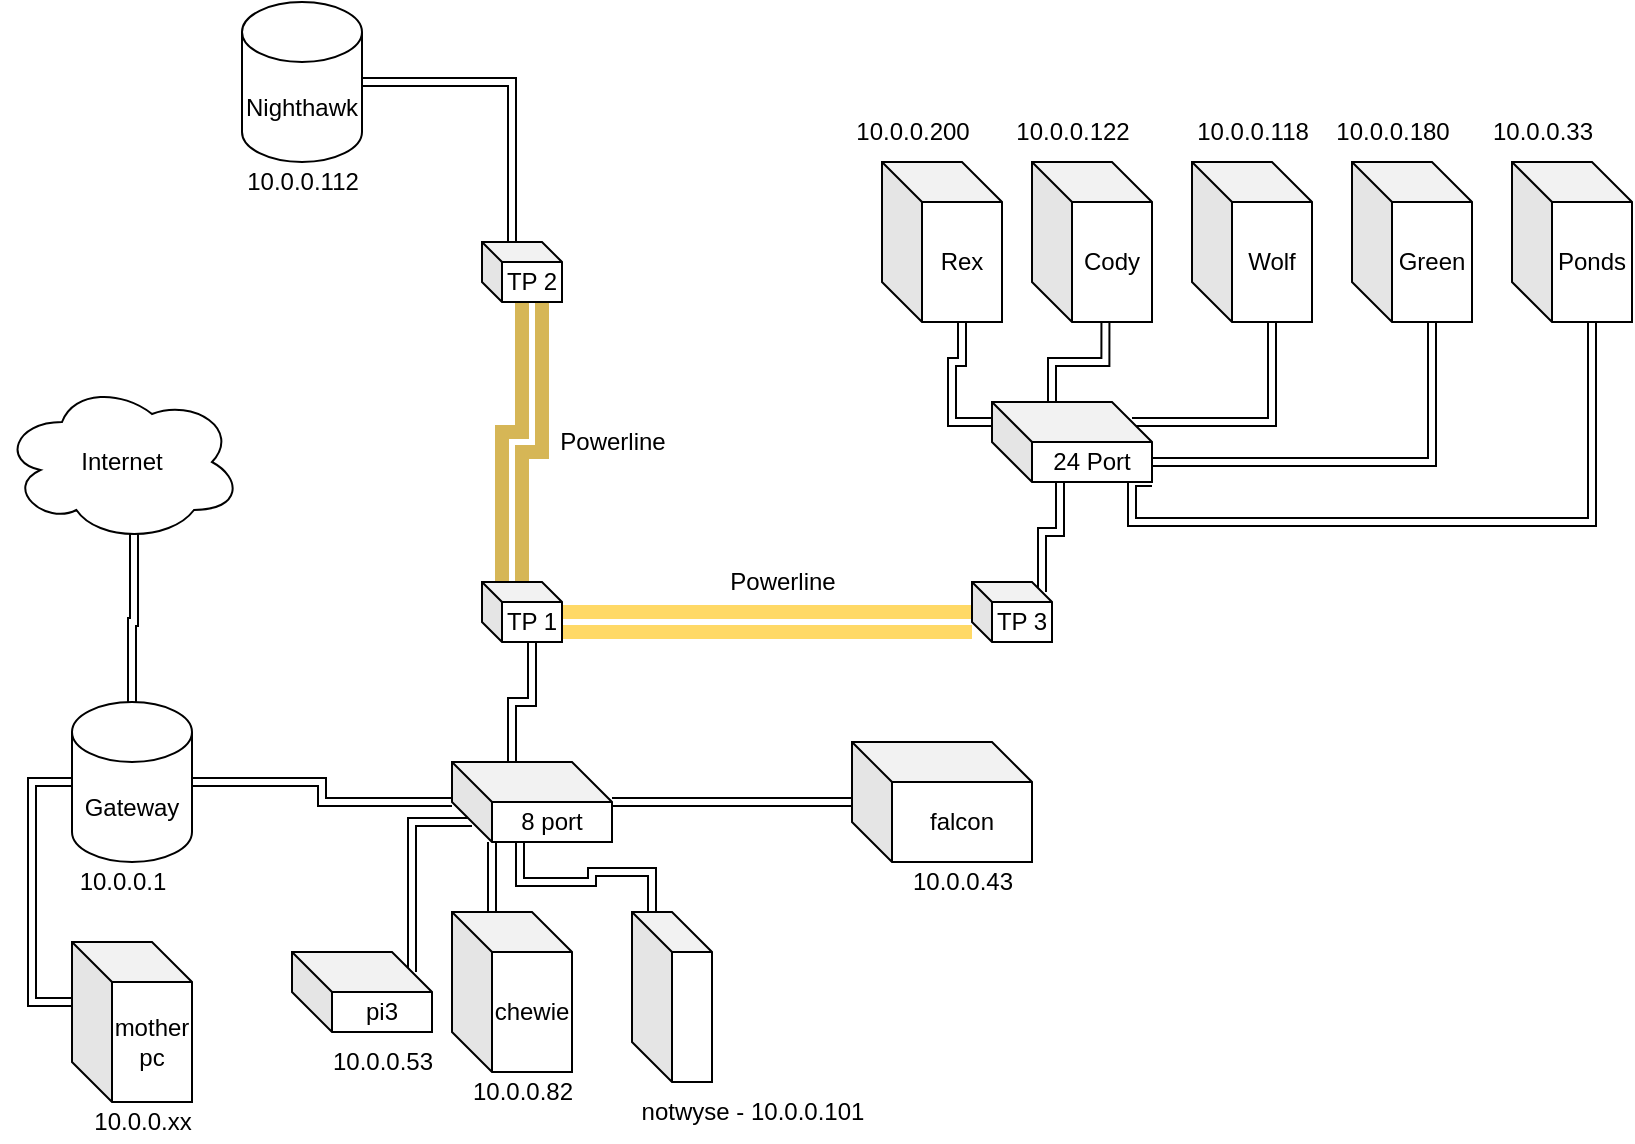 <mxfile version="20.4.0" type="github">
  <diagram id="GMBUhKd8lKHiJKhd5PwU" name="Page-1">
    <mxGraphModel dx="1422" dy="861" grid="1" gridSize="10" guides="1" tooltips="1" connect="1" arrows="1" fold="1" page="1" pageScale="1" pageWidth="1200" pageHeight="1920" math="0" shadow="0">
      <root>
        <mxCell id="0" />
        <mxCell id="1" parent="0" />
        <mxCell id="vzQWPWsS93Q12IE8SCrd-18" style="edgeStyle=orthogonalEdgeStyle;shape=link;rounded=0;orthogonalLoop=1;jettySize=auto;html=1;exitX=1;exitY=0.5;exitDx=0;exitDy=0;exitPerimeter=0;entryX=0;entryY=0;entryDx=0;entryDy=20;entryPerimeter=0;" parent="1" source="vzQWPWsS93Q12IE8SCrd-1" target="vzQWPWsS93Q12IE8SCrd-2" edge="1">
          <mxGeometry relative="1" as="geometry" />
        </mxCell>
        <mxCell id="vzQWPWsS93Q12IE8SCrd-1" value="Gateway" style="shape=cylinder3;whiteSpace=wrap;html=1;boundedLbl=1;backgroundOutline=1;size=15;" parent="1" vertex="1">
          <mxGeometry x="420" y="350" width="60" height="80" as="geometry" />
        </mxCell>
        <mxCell id="vzQWPWsS93Q12IE8SCrd-19" style="edgeStyle=orthogonalEdgeStyle;shape=link;rounded=0;orthogonalLoop=1;jettySize=auto;html=1;exitX=0;exitY=0;exitDx=10;exitDy=30;exitPerimeter=0;entryX=0;entryY=0;entryDx=60;entryDy=10;entryPerimeter=0;" parent="1" source="vzQWPWsS93Q12IE8SCrd-2" target="vzQWPWsS93Q12IE8SCrd-8" edge="1">
          <mxGeometry relative="1" as="geometry" />
        </mxCell>
        <mxCell id="vzQWPWsS93Q12IE8SCrd-27" style="edgeStyle=orthogonalEdgeStyle;shape=link;rounded=0;orthogonalLoop=1;jettySize=auto;html=1;exitX=0;exitY=0;exitDx=20;exitDy=40;exitPerimeter=0;entryX=0;entryY=0;entryDx=20;entryDy=0;entryPerimeter=0;" parent="1" source="vzQWPWsS93Q12IE8SCrd-2" target="vzQWPWsS93Q12IE8SCrd-5" edge="1">
          <mxGeometry relative="1" as="geometry" />
        </mxCell>
        <mxCell id="vzQWPWsS93Q12IE8SCrd-33" style="edgeStyle=orthogonalEdgeStyle;shape=link;rounded=0;orthogonalLoop=1;jettySize=auto;html=1;exitX=0;exitY=0;exitDx=30;exitDy=0;exitPerimeter=0;entryX=0;entryY=0;entryDx=25;entryDy=30;entryPerimeter=0;" parent="1" source="vzQWPWsS93Q12IE8SCrd-2" target="vzQWPWsS93Q12IE8SCrd-30" edge="1">
          <mxGeometry relative="1" as="geometry" />
        </mxCell>
        <mxCell id="vzQWPWsS93Q12IE8SCrd-2" value="8 port" style="shape=cube;whiteSpace=wrap;html=1;boundedLbl=1;backgroundOutline=1;darkOpacity=0.05;darkOpacity2=0.1;" parent="1" vertex="1">
          <mxGeometry x="610" y="380" width="80" height="40" as="geometry" />
        </mxCell>
        <mxCell id="vzQWPWsS93Q12IE8SCrd-3" value="falcon&lt;br&gt;" style="shape=cube;whiteSpace=wrap;html=1;boundedLbl=1;backgroundOutline=1;darkOpacity=0.05;darkOpacity2=0.1;" parent="1" vertex="1">
          <mxGeometry x="810" y="370" width="90" height="60" as="geometry" />
        </mxCell>
        <mxCell id="vzQWPWsS93Q12IE8SCrd-4" value="10.0.0.43" style="text;html=1;resizable=0;autosize=1;align=center;verticalAlign=middle;points=[];fillColor=none;strokeColor=none;rounded=0;" parent="1" vertex="1">
          <mxGeometry x="830" y="430" width="70" height="20" as="geometry" />
        </mxCell>
        <mxCell id="vzQWPWsS93Q12IE8SCrd-5" value="chewie" style="shape=cube;whiteSpace=wrap;html=1;boundedLbl=1;backgroundOutline=1;darkOpacity=0.05;darkOpacity2=0.1;" parent="1" vertex="1">
          <mxGeometry x="610" y="455" width="60" height="80" as="geometry" />
        </mxCell>
        <mxCell id="vzQWPWsS93Q12IE8SCrd-6" value="10.0.0.82" style="text;html=1;resizable=0;autosize=1;align=center;verticalAlign=middle;points=[];fillColor=none;strokeColor=none;rounded=0;" parent="1" vertex="1">
          <mxGeometry x="610" y="535" width="70" height="20" as="geometry" />
        </mxCell>
        <mxCell id="vzQWPWsS93Q12IE8SCrd-8" value="pi3" style="shape=cube;whiteSpace=wrap;html=1;boundedLbl=1;backgroundOutline=1;darkOpacity=0.05;darkOpacity2=0.1;" parent="1" vertex="1">
          <mxGeometry x="530" y="475" width="70" height="40" as="geometry" />
        </mxCell>
        <mxCell id="vzQWPWsS93Q12IE8SCrd-11" value="10.0.0.53" style="text;html=1;resizable=0;autosize=1;align=center;verticalAlign=middle;points=[];fillColor=none;strokeColor=none;rounded=0;" parent="1" vertex="1">
          <mxGeometry x="540" y="520" width="70" height="20" as="geometry" />
        </mxCell>
        <mxCell id="vzQWPWsS93Q12IE8SCrd-38" style="edgeStyle=orthogonalEdgeStyle;shape=link;rounded=0;orthogonalLoop=1;jettySize=auto;html=1;exitX=0;exitY=0;exitDx=15;exitDy=0;exitPerimeter=0;entryX=0;entryY=0;entryDx=25;entryDy=30;entryPerimeter=0;fillColor=#fff2cc;strokeColor=#d6b656;strokeWidth=7;" parent="1" source="vzQWPWsS93Q12IE8SCrd-30" target="vzQWPWsS93Q12IE8SCrd-35" edge="1">
          <mxGeometry relative="1" as="geometry" />
        </mxCell>
        <mxCell id="6dV5GkILhCihle4JK_O8-10" style="edgeStyle=orthogonalEdgeStyle;shape=link;rounded=0;orthogonalLoop=1;jettySize=auto;html=1;exitX=0;exitY=0;exitDx=40;exitDy=20;exitPerimeter=0;entryX=0;entryY=0;entryDx=0;entryDy=20;entryPerimeter=0;strokeColor=#FFD966;strokeWidth=7;" edge="1" parent="1" source="vzQWPWsS93Q12IE8SCrd-30" target="6dV5GkILhCihle4JK_O8-8">
          <mxGeometry relative="1" as="geometry" />
        </mxCell>
        <mxCell id="vzQWPWsS93Q12IE8SCrd-30" value="TP 1" style="shape=cube;whiteSpace=wrap;html=1;boundedLbl=1;backgroundOutline=1;darkOpacity=0.05;darkOpacity2=0.1;size=10;" parent="1" vertex="1">
          <mxGeometry x="625" y="290" width="40" height="30" as="geometry" />
        </mxCell>
        <mxCell id="vzQWPWsS93Q12IE8SCrd-34" value="10.0.0.1" style="text;html=1;resizable=0;autosize=1;align=center;verticalAlign=middle;points=[];fillColor=none;strokeColor=none;rounded=0;" parent="1" vertex="1">
          <mxGeometry x="415" y="430" width="60" height="20" as="geometry" />
        </mxCell>
        <mxCell id="vzQWPWsS93Q12IE8SCrd-42" style="edgeStyle=orthogonalEdgeStyle;shape=link;rounded=0;orthogonalLoop=1;jettySize=auto;html=1;exitX=0;exitY=0;exitDx=15;exitDy=0;exitPerimeter=0;entryX=1;entryY=0.5;entryDx=0;entryDy=0;entryPerimeter=0;strokeWidth=1;" parent="1" source="vzQWPWsS93Q12IE8SCrd-35" target="vzQWPWsS93Q12IE8SCrd-36" edge="1">
          <mxGeometry relative="1" as="geometry" />
        </mxCell>
        <mxCell id="vzQWPWsS93Q12IE8SCrd-35" value="TP 2" style="shape=cube;whiteSpace=wrap;html=1;boundedLbl=1;backgroundOutline=1;darkOpacity=0.05;darkOpacity2=0.1;size=10;" parent="1" vertex="1">
          <mxGeometry x="625" y="120" width="40" height="30" as="geometry" />
        </mxCell>
        <mxCell id="vzQWPWsS93Q12IE8SCrd-36" value="Nighthawk" style="shape=cylinder3;whiteSpace=wrap;html=1;boundedLbl=1;backgroundOutline=1;size=15;" parent="1" vertex="1">
          <mxGeometry x="505" width="60" height="80" as="geometry" />
        </mxCell>
        <mxCell id="vzQWPWsS93Q12IE8SCrd-37" value="&lt;div&gt;10.0.0.112&lt;/div&gt;" style="text;html=1;resizable=0;autosize=1;align=center;verticalAlign=middle;points=[];fillColor=none;strokeColor=none;rounded=0;" parent="1" vertex="1">
          <mxGeometry x="500" y="80" width="70" height="20" as="geometry" />
        </mxCell>
        <mxCell id="vzQWPWsS93Q12IE8SCrd-39" value="Powerline" style="text;html=1;resizable=0;autosize=1;align=center;verticalAlign=middle;points=[];fillColor=none;strokeColor=none;rounded=0;" parent="1" vertex="1">
          <mxGeometry x="655" y="210" width="70" height="20" as="geometry" />
        </mxCell>
        <mxCell id="j1TntlPk1WTP1hY0LFK9-6" value="Internet" style="ellipse;shape=cloud;whiteSpace=wrap;html=1;" parent="1" vertex="1">
          <mxGeometry x="385" y="190" width="120" height="80" as="geometry" />
        </mxCell>
        <mxCell id="j1TntlPk1WTP1hY0LFK9-7" style="edgeStyle=orthogonalEdgeStyle;shape=link;rounded=0;orthogonalLoop=1;jettySize=auto;html=1;exitX=0.55;exitY=0.95;exitDx=0;exitDy=0;exitPerimeter=0;entryX=0.5;entryY=0;entryDx=0;entryDy=0;entryPerimeter=0;" parent="1" source="j1TntlPk1WTP1hY0LFK9-6" target="vzQWPWsS93Q12IE8SCrd-1" edge="1">
          <mxGeometry relative="1" as="geometry">
            <mxPoint x="410" y="320" as="sourcePoint" />
            <mxPoint x="540" y="330" as="targetPoint" />
          </mxGeometry>
        </mxCell>
        <mxCell id="6dV5GkILhCihle4JK_O8-30" style="edgeStyle=orthogonalEdgeStyle;shape=link;rounded=0;orthogonalLoop=1;jettySize=auto;html=1;exitX=0;exitY=0;exitDx=0;exitDy=30;exitPerimeter=0;entryX=0;entryY=0.5;entryDx=0;entryDy=0;entryPerimeter=0;strokeColor=#000000;strokeWidth=1;" edge="1" parent="1" source="j1TntlPk1WTP1hY0LFK9-8" target="vzQWPWsS93Q12IE8SCrd-1">
          <mxGeometry relative="1" as="geometry" />
        </mxCell>
        <mxCell id="j1TntlPk1WTP1hY0LFK9-8" value="mother pc" style="shape=cube;whiteSpace=wrap;html=1;boundedLbl=1;backgroundOutline=1;darkOpacity=0.05;darkOpacity2=0.1;" parent="1" vertex="1">
          <mxGeometry x="420" y="470" width="60" height="80" as="geometry" />
        </mxCell>
        <mxCell id="j1TntlPk1WTP1hY0LFK9-9" value="10.0.0.xx" style="text;html=1;resizable=0;autosize=1;align=center;verticalAlign=middle;points=[];fillColor=none;strokeColor=none;rounded=0;" parent="1" vertex="1">
          <mxGeometry x="425" y="550" width="60" height="20" as="geometry" />
        </mxCell>
        <mxCell id="6dV5GkILhCihle4JK_O8-1" value="" style="endArrow=none;html=1;rounded=0;shape=link;" edge="1" parent="1" source="vzQWPWsS93Q12IE8SCrd-3">
          <mxGeometry width="50" height="50" relative="1" as="geometry">
            <mxPoint x="710" y="470" as="sourcePoint" />
            <mxPoint x="690" y="400" as="targetPoint" />
            <Array as="points">
              <mxPoint x="770" y="400" />
            </Array>
          </mxGeometry>
        </mxCell>
        <mxCell id="6dV5GkILhCihle4JK_O8-7" style="edgeStyle=orthogonalEdgeStyle;shape=link;rounded=0;orthogonalLoop=1;jettySize=auto;html=1;exitX=0;exitY=0;exitDx=10;exitDy=0;exitPerimeter=0;entryX=0.425;entryY=1;entryDx=0;entryDy=0;entryPerimeter=0;" edge="1" parent="1" source="6dV5GkILhCihle4JK_O8-3" target="vzQWPWsS93Q12IE8SCrd-2">
          <mxGeometry relative="1" as="geometry" />
        </mxCell>
        <mxCell id="6dV5GkILhCihle4JK_O8-3" value="" style="shape=cube;whiteSpace=wrap;html=1;boundedLbl=1;backgroundOutline=1;darkOpacity=0.05;darkOpacity2=0.1;" vertex="1" parent="1">
          <mxGeometry x="700" y="455" width="40" height="85" as="geometry" />
        </mxCell>
        <mxCell id="6dV5GkILhCihle4JK_O8-6" value="notwyse - 10.0.0.101" style="text;html=1;align=center;verticalAlign=middle;resizable=0;points=[];autosize=1;strokeColor=none;fillColor=none;" vertex="1" parent="1">
          <mxGeometry x="690" y="540" width="140" height="30" as="geometry" />
        </mxCell>
        <mxCell id="6dV5GkILhCihle4JK_O8-12" style="edgeStyle=orthogonalEdgeStyle;shape=link;rounded=0;orthogonalLoop=1;jettySize=auto;html=1;exitX=0;exitY=0;exitDx=35;exitDy=5;exitPerimeter=0;entryX=0.425;entryY=0.975;entryDx=0;entryDy=0;entryPerimeter=0;strokeColor=#000000;strokeWidth=1;" edge="1" parent="1" source="6dV5GkILhCihle4JK_O8-8" target="6dV5GkILhCihle4JK_O8-11">
          <mxGeometry relative="1" as="geometry" />
        </mxCell>
        <mxCell id="6dV5GkILhCihle4JK_O8-8" value="TP 3" style="shape=cube;whiteSpace=wrap;html=1;boundedLbl=1;backgroundOutline=1;darkOpacity=0.05;darkOpacity2=0.1;size=10;" vertex="1" parent="1">
          <mxGeometry x="870" y="290" width="40" height="30" as="geometry" />
        </mxCell>
        <mxCell id="6dV5GkILhCihle4JK_O8-19" style="edgeStyle=orthogonalEdgeStyle;shape=link;rounded=0;orthogonalLoop=1;jettySize=auto;html=1;exitX=0;exitY=0;exitDx=0;exitDy=10;exitPerimeter=0;strokeColor=#000000;strokeWidth=1;entryX=0;entryY=0;entryDx=40;entryDy=80;entryPerimeter=0;" edge="1" parent="1" source="6dV5GkILhCihle4JK_O8-11" target="6dV5GkILhCihle4JK_O8-13">
          <mxGeometry relative="1" as="geometry">
            <mxPoint x="870" y="190" as="targetPoint" />
          </mxGeometry>
        </mxCell>
        <mxCell id="6dV5GkILhCihle4JK_O8-20" style="edgeStyle=orthogonalEdgeStyle;shape=link;rounded=0;orthogonalLoop=1;jettySize=auto;html=1;exitX=0;exitY=0;exitDx=30;exitDy=0;exitPerimeter=0;strokeColor=#000000;strokeWidth=1;entryX=0.612;entryY=1.007;entryDx=0;entryDy=0;entryPerimeter=0;" edge="1" parent="1" source="6dV5GkILhCihle4JK_O8-11" target="6dV5GkILhCihle4JK_O8-14">
          <mxGeometry relative="1" as="geometry">
            <mxPoint x="909.857" y="180" as="targetPoint" />
          </mxGeometry>
        </mxCell>
        <mxCell id="6dV5GkILhCihle4JK_O8-21" style="edgeStyle=orthogonalEdgeStyle;shape=link;rounded=0;orthogonalLoop=1;jettySize=auto;html=1;exitX=0;exitY=0;exitDx=70;exitDy=10;exitPerimeter=0;strokeColor=#000000;strokeWidth=1;entryX=0;entryY=0;entryDx=40;entryDy=80;entryPerimeter=0;" edge="1" parent="1" source="6dV5GkILhCihle4JK_O8-11" target="6dV5GkILhCihle4JK_O8-15">
          <mxGeometry relative="1" as="geometry">
            <mxPoint x="1010" y="170" as="targetPoint" />
          </mxGeometry>
        </mxCell>
        <mxCell id="6dV5GkILhCihle4JK_O8-22" style="edgeStyle=orthogonalEdgeStyle;shape=link;rounded=0;orthogonalLoop=1;jettySize=auto;html=1;exitX=0;exitY=0;exitDx=80;exitDy=30;exitPerimeter=0;strokeColor=#000000;strokeWidth=1;entryX=0;entryY=0;entryDx=40;entryDy=80;entryPerimeter=0;" edge="1" parent="1" source="6dV5GkILhCihle4JK_O8-11" target="6dV5GkILhCihle4JK_O8-16">
          <mxGeometry relative="1" as="geometry">
            <mxPoint x="1090" y="190" as="targetPoint" />
          </mxGeometry>
        </mxCell>
        <mxCell id="6dV5GkILhCihle4JK_O8-23" style="edgeStyle=orthogonalEdgeStyle;shape=link;rounded=0;orthogonalLoop=1;jettySize=auto;html=1;exitX=1;exitY=1;exitDx=0;exitDy=0;exitPerimeter=0;entryX=0;entryY=0;entryDx=40;entryDy=80;entryPerimeter=0;strokeColor=#000000;strokeWidth=1;" edge="1" parent="1" source="6dV5GkILhCihle4JK_O8-11" target="6dV5GkILhCihle4JK_O8-17">
          <mxGeometry relative="1" as="geometry">
            <Array as="points">
              <mxPoint x="950" y="240" />
              <mxPoint x="950" y="260" />
              <mxPoint x="1180" y="260" />
            </Array>
          </mxGeometry>
        </mxCell>
        <mxCell id="6dV5GkILhCihle4JK_O8-11" value="&lt;div&gt;24 Port&lt;/div&gt;" style="shape=cube;whiteSpace=wrap;html=1;boundedLbl=1;backgroundOutline=1;darkOpacity=0.05;darkOpacity2=0.1;" vertex="1" parent="1">
          <mxGeometry x="880" y="200" width="80" height="40" as="geometry" />
        </mxCell>
        <mxCell id="6dV5GkILhCihle4JK_O8-13" value="Rex" style="shape=cube;whiteSpace=wrap;html=1;boundedLbl=1;backgroundOutline=1;darkOpacity=0.05;darkOpacity2=0.1;" vertex="1" parent="1">
          <mxGeometry x="825" y="80" width="60" height="80" as="geometry" />
        </mxCell>
        <mxCell id="6dV5GkILhCihle4JK_O8-14" value="&lt;div&gt;Cody&lt;/div&gt;" style="shape=cube;whiteSpace=wrap;html=1;boundedLbl=1;backgroundOutline=1;darkOpacity=0.05;darkOpacity2=0.1;" vertex="1" parent="1">
          <mxGeometry x="900" y="80" width="60" height="80" as="geometry" />
        </mxCell>
        <mxCell id="6dV5GkILhCihle4JK_O8-15" value="Wolf" style="shape=cube;whiteSpace=wrap;html=1;boundedLbl=1;backgroundOutline=1;darkOpacity=0.05;darkOpacity2=0.1;" vertex="1" parent="1">
          <mxGeometry x="980" y="80" width="60" height="80" as="geometry" />
        </mxCell>
        <mxCell id="6dV5GkILhCihle4JK_O8-16" value="&lt;div&gt;Green&lt;/div&gt;" style="shape=cube;whiteSpace=wrap;html=1;boundedLbl=1;backgroundOutline=1;darkOpacity=0.05;darkOpacity2=0.1;" vertex="1" parent="1">
          <mxGeometry x="1060" y="80" width="60" height="80" as="geometry" />
        </mxCell>
        <mxCell id="6dV5GkILhCihle4JK_O8-17" value="Ponds" style="shape=cube;whiteSpace=wrap;html=1;boundedLbl=1;backgroundOutline=1;darkOpacity=0.05;darkOpacity2=0.1;" vertex="1" parent="1">
          <mxGeometry x="1140" y="80" width="60" height="80" as="geometry" />
        </mxCell>
        <mxCell id="6dV5GkILhCihle4JK_O8-18" value="Powerline" style="text;html=1;resizable=0;autosize=1;align=center;verticalAlign=middle;points=[];fillColor=none;strokeColor=none;rounded=0;" vertex="1" parent="1">
          <mxGeometry x="740" y="280" width="70" height="20" as="geometry" />
        </mxCell>
        <mxCell id="6dV5GkILhCihle4JK_O8-24" value="10.0.0.200" style="text;html=1;align=center;verticalAlign=middle;resizable=0;points=[];autosize=1;strokeColor=none;fillColor=none;" vertex="1" parent="1">
          <mxGeometry x="800" y="50" width="80" height="30" as="geometry" />
        </mxCell>
        <mxCell id="6dV5GkILhCihle4JK_O8-25" value="10.0.0.122" style="text;html=1;align=center;verticalAlign=middle;resizable=0;points=[];autosize=1;strokeColor=none;fillColor=none;" vertex="1" parent="1">
          <mxGeometry x="880" y="50" width="80" height="30" as="geometry" />
        </mxCell>
        <mxCell id="6dV5GkILhCihle4JK_O8-26" value="10.0.0.118" style="text;html=1;align=center;verticalAlign=middle;resizable=0;points=[];autosize=1;strokeColor=none;fillColor=none;" vertex="1" parent="1">
          <mxGeometry x="970" y="50" width="80" height="30" as="geometry" />
        </mxCell>
        <mxCell id="6dV5GkILhCihle4JK_O8-27" value="10.0.0.180" style="text;html=1;align=center;verticalAlign=middle;resizable=0;points=[];autosize=1;strokeColor=none;fillColor=none;" vertex="1" parent="1">
          <mxGeometry x="1040" y="50" width="80" height="30" as="geometry" />
        </mxCell>
        <mxCell id="6dV5GkILhCihle4JK_O8-28" value="10.0.0.33" style="text;html=1;align=center;verticalAlign=middle;resizable=0;points=[];autosize=1;strokeColor=none;fillColor=none;" vertex="1" parent="1">
          <mxGeometry x="1120" y="50" width="70" height="30" as="geometry" />
        </mxCell>
      </root>
    </mxGraphModel>
  </diagram>
</mxfile>
